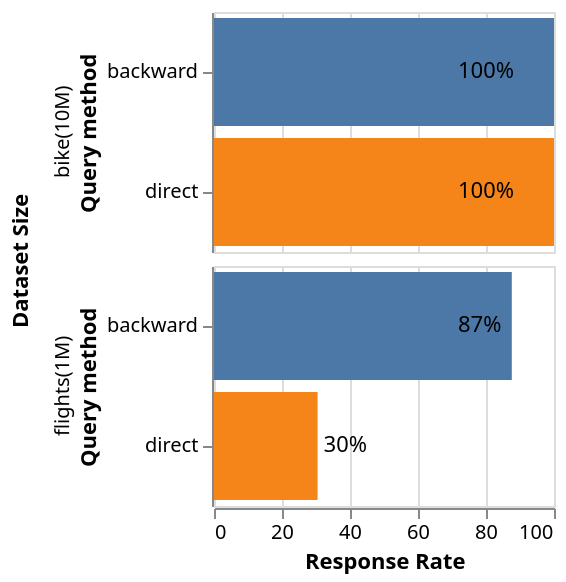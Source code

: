 {
  "$schema": "https://vega.github.io/schema/vega-lite/v4.json",
  "description": "A simple bar chart with embedded data.",
  "data": {
    "values": [
      {
        "dataset_size": "1M",
        "dataset": "flights(1M)",
        "driver": "direct",
        "meanDuration": 921.739184953,
        "countAnswered": 1595,
        "durationCiLower": 902.5780417239,
        "durationCiUpper": 940.900328182,
        "durationStd": 390.1429631326,
        "countViolated": 1109,
        "responseRate": 0.3047021944
      },
      {
        "dataset_size": "1M",
        "dataset": "flights(1M)",
        "driver": "backward",
        "meanDuration": 508.94169279,
        "countAnswered": 1595,
        "durationCiLower": 496.0126529869,
        "durationCiUpper": 521.870732593,
        "durationStd": 263.2501536536,
        "countViolated": 198,
        "responseRate": 0.875862069
      },
      {
        "dataset_size": "10M",
        "dataset": "bike(10M)",
        "driver": "direct",
        "meanDuration": 47.498,
        "countAnswered": 1500,
        "durationCiLower": 42.1628624858,
        "durationCiUpper": 52.8331375142,
        "durationStd": 105.3397660282,
        "countViolated": false,
        "responseRate": 1.0
      },
      {
        "dataset_size": "10M",
        "dataset": "bike(10M)",
        "driver": "backward",
        "meanDuration": 1.428,
        "countAnswered": 1500,
        "durationCiLower": 1.3947717317,
        "durationCiUpper": 1.4612282683,
        "durationStd": 0.6560764368,
        "countViolated": false,
        "responseRate": 1.0
      }
    ]
  },
  "transform": [
    {"calculate": "datum.responseRate*100", "as": "respRate"},
    {"calculate": "floor(datum.respRate)+ '%'", "as": "respRateNice"},
    {"calculate": "clamp(datum.respRate,0,70)", "as": "respRateTextPos"}
  ],
  "facet": {
    "row": {
      "field": "dataset",
      "type": "ordinal",
      "title": "Dataset Size",
      "header": {"labelPadding": 2, "titlePadding": 0}
    }
  },
  "config": {"facet": {"spacing": 5}},
  "spec": {
    "height": 120,
    "width": 170,
    "layer": [
      {
        "mark": {"type": "bar", "clip": true},
        "encoding": {
          "y": {"field": "driver", "type": "nominal", "title": "Query method"},
          "x": {
            "field": "respRate",
            "type": "quantitative",
            "scale": {"domain": [0, 100]},
            "title": "Response Rate"
          },
          "color": {
            "field": "driver",
            "type": "nominal",
            "title": "Query method",
            "legend": null
          }
        }
      },
      {
        "mark": {
          "type": "text",
          "align": "left",
          "baseline": "middle",
          "clip": true,
          "dx": 3
        },
        "encoding": {
          "text": {"field": "respRateNice", "type": "nominal"},
          "y": {"field": "driver", "type": "nominal", "title": "Query method"},
          "x": {"field": "respRateTextPos", "type": "quantitative"}
        }
      }
    ]
  }
}